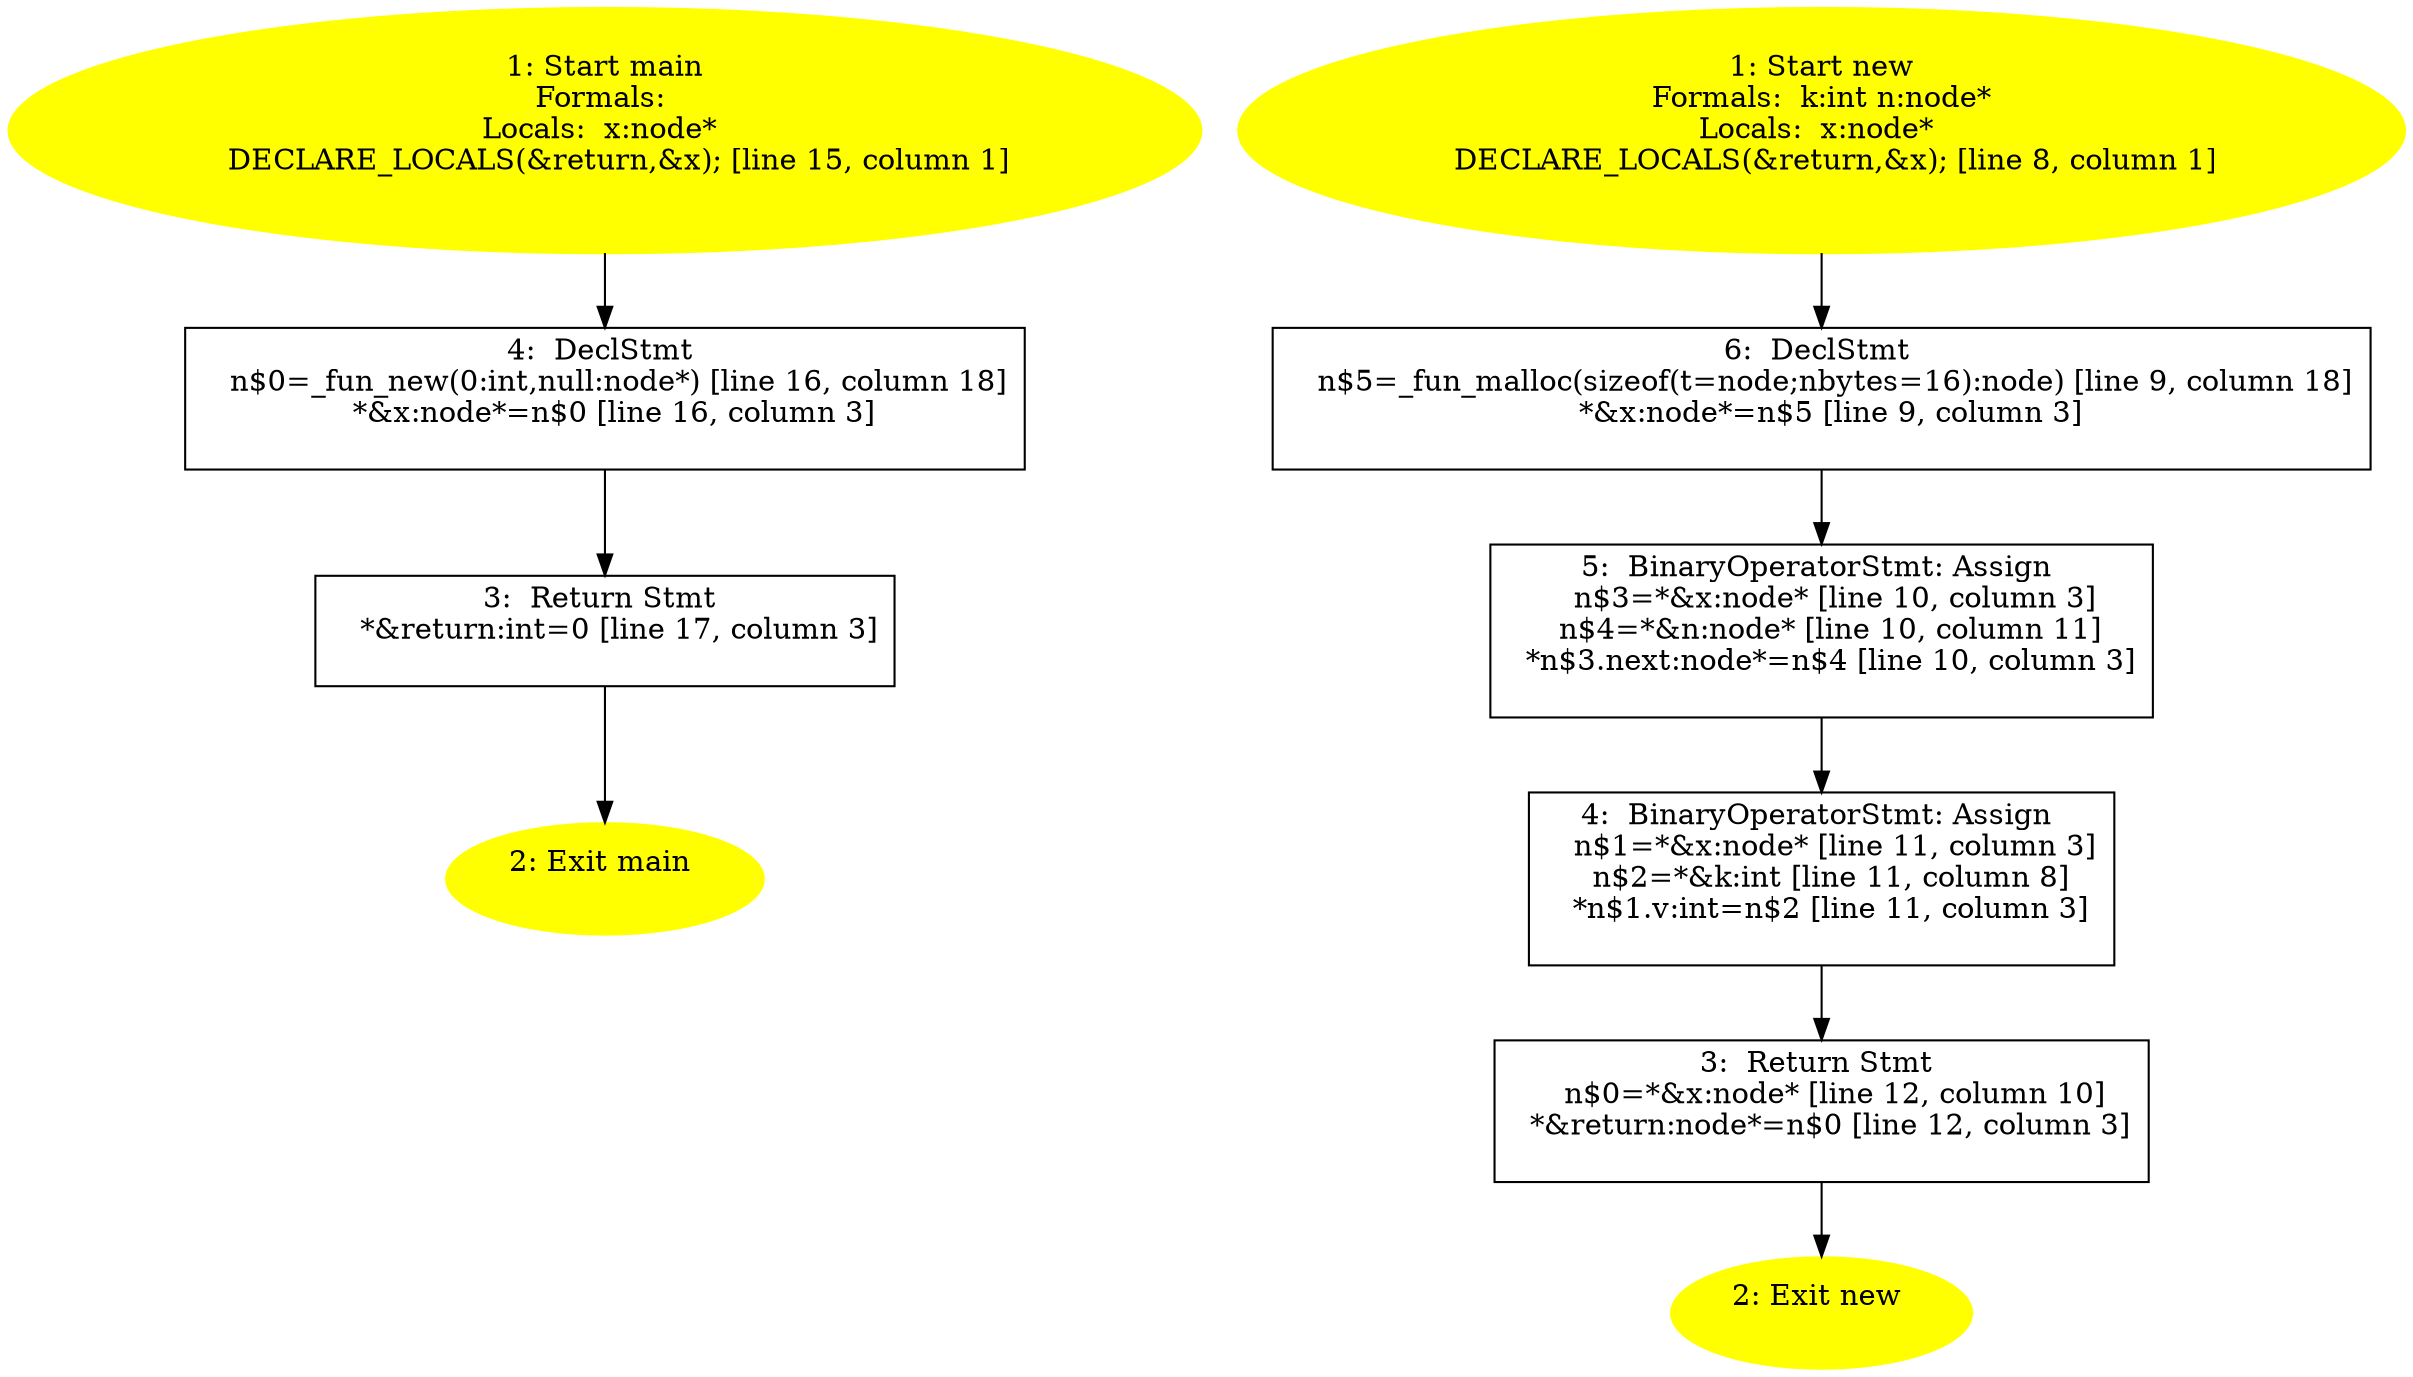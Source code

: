/* @generated */
digraph cfg {
"main.fad58de7366495db4650cfefac2fcd61_1" [label="1: Start main\nFormals: \nLocals:  x:node* \n   DECLARE_LOCALS(&return,&x); [line 15, column 1]\n " color=yellow style=filled]
	

	 "main.fad58de7366495db4650cfefac2fcd61_1" -> "main.fad58de7366495db4650cfefac2fcd61_4" ;
"main.fad58de7366495db4650cfefac2fcd61_2" [label="2: Exit main \n  " color=yellow style=filled]
	

"main.fad58de7366495db4650cfefac2fcd61_3" [label="3:  Return Stmt \n   *&return:int=0 [line 17, column 3]\n " shape="box"]
	

	 "main.fad58de7366495db4650cfefac2fcd61_3" -> "main.fad58de7366495db4650cfefac2fcd61_2" ;
"main.fad58de7366495db4650cfefac2fcd61_4" [label="4:  DeclStmt \n   n$0=_fun_new(0:int,null:node*) [line 16, column 18]\n  *&x:node*=n$0 [line 16, column 3]\n " shape="box"]
	

	 "main.fad58de7366495db4650cfefac2fcd61_4" -> "main.fad58de7366495db4650cfefac2fcd61_3" ;
"new.22af645d1859cb5ca6da0c484f1f37ea_1" [label="1: Start new\nFormals:  k:int n:node*\nLocals:  x:node* \n   DECLARE_LOCALS(&return,&x); [line 8, column 1]\n " color=yellow style=filled]
	

	 "new.22af645d1859cb5ca6da0c484f1f37ea_1" -> "new.22af645d1859cb5ca6da0c484f1f37ea_6" ;
"new.22af645d1859cb5ca6da0c484f1f37ea_2" [label="2: Exit new \n  " color=yellow style=filled]
	

"new.22af645d1859cb5ca6da0c484f1f37ea_3" [label="3:  Return Stmt \n   n$0=*&x:node* [line 12, column 10]\n  *&return:node*=n$0 [line 12, column 3]\n " shape="box"]
	

	 "new.22af645d1859cb5ca6da0c484f1f37ea_3" -> "new.22af645d1859cb5ca6da0c484f1f37ea_2" ;
"new.22af645d1859cb5ca6da0c484f1f37ea_4" [label="4:  BinaryOperatorStmt: Assign \n   n$1=*&x:node* [line 11, column 3]\n  n$2=*&k:int [line 11, column 8]\n  *n$1.v:int=n$2 [line 11, column 3]\n " shape="box"]
	

	 "new.22af645d1859cb5ca6da0c484f1f37ea_4" -> "new.22af645d1859cb5ca6da0c484f1f37ea_3" ;
"new.22af645d1859cb5ca6da0c484f1f37ea_5" [label="5:  BinaryOperatorStmt: Assign \n   n$3=*&x:node* [line 10, column 3]\n  n$4=*&n:node* [line 10, column 11]\n  *n$3.next:node*=n$4 [line 10, column 3]\n " shape="box"]
	

	 "new.22af645d1859cb5ca6da0c484f1f37ea_5" -> "new.22af645d1859cb5ca6da0c484f1f37ea_4" ;
"new.22af645d1859cb5ca6da0c484f1f37ea_6" [label="6:  DeclStmt \n   n$5=_fun_malloc(sizeof(t=node;nbytes=16):node) [line 9, column 18]\n  *&x:node*=n$5 [line 9, column 3]\n " shape="box"]
	

	 "new.22af645d1859cb5ca6da0c484f1f37ea_6" -> "new.22af645d1859cb5ca6da0c484f1f37ea_5" ;
}
